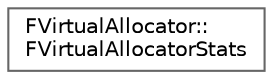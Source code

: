 digraph "Graphical Class Hierarchy"
{
 // INTERACTIVE_SVG=YES
 // LATEX_PDF_SIZE
  bgcolor="transparent";
  edge [fontname=Helvetica,fontsize=10,labelfontname=Helvetica,labelfontsize=10];
  node [fontname=Helvetica,fontsize=10,shape=box,height=0.2,width=0.4];
  rankdir="LR";
  Node0 [id="Node000000",label="FVirtualAllocator::\lFVirtualAllocatorStats",height=0.2,width=0.4,color="grey40", fillcolor="white", style="filled",URL="$d1/dd7/structFVirtualAllocator_1_1FVirtualAllocatorStats.html",tooltip=" "];
}
